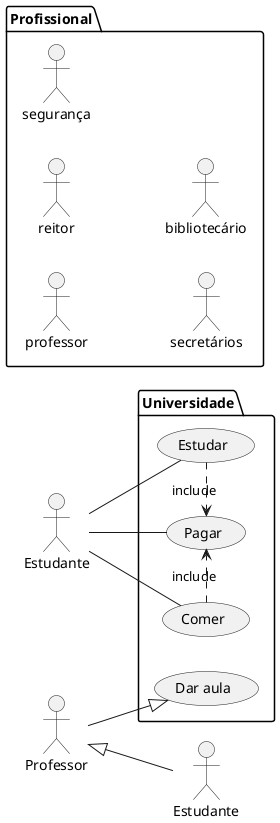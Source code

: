 @startuml universidade
/'Casos de usos do sistema de uma universidade'/
left to right direction
actor Estudante as c
package Profissional {
  actor professor as g
  actor reitor as h
  actor segurança as j
  actor secretários as k
  actor bibliotecário as l
  
}
package Universidade {
  usecase "Estudar" as UC1
  usecase "Pagar" as UC2
  usecase "Comer" as UC3
  usecase "Dar aula" as UC4
  (UC1) .> (UC2) : include
  (UC3) .> (UC2) : include
}
Professor --|> UC4
c -- UC1
c -- UC2
c -- UC3 
Professor <|-- Estudante
@enduml
